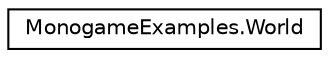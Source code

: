 digraph "Graphical Class Hierarchy"
{
 // LATEX_PDF_SIZE
  edge [fontname="Helvetica",fontsize="10",labelfontname="Helvetica",labelfontsize="10"];
  node [fontname="Helvetica",fontsize="10",shape=record];
  rankdir="LR";
  Node0 [label="MonogameExamples.World",height=0.2,width=0.4,color="black", fillcolor="white", style="filled",URL="$classMonogameExamples_1_1World.html",tooltip="Represents the game world and manages loading and updating levels."];
}
